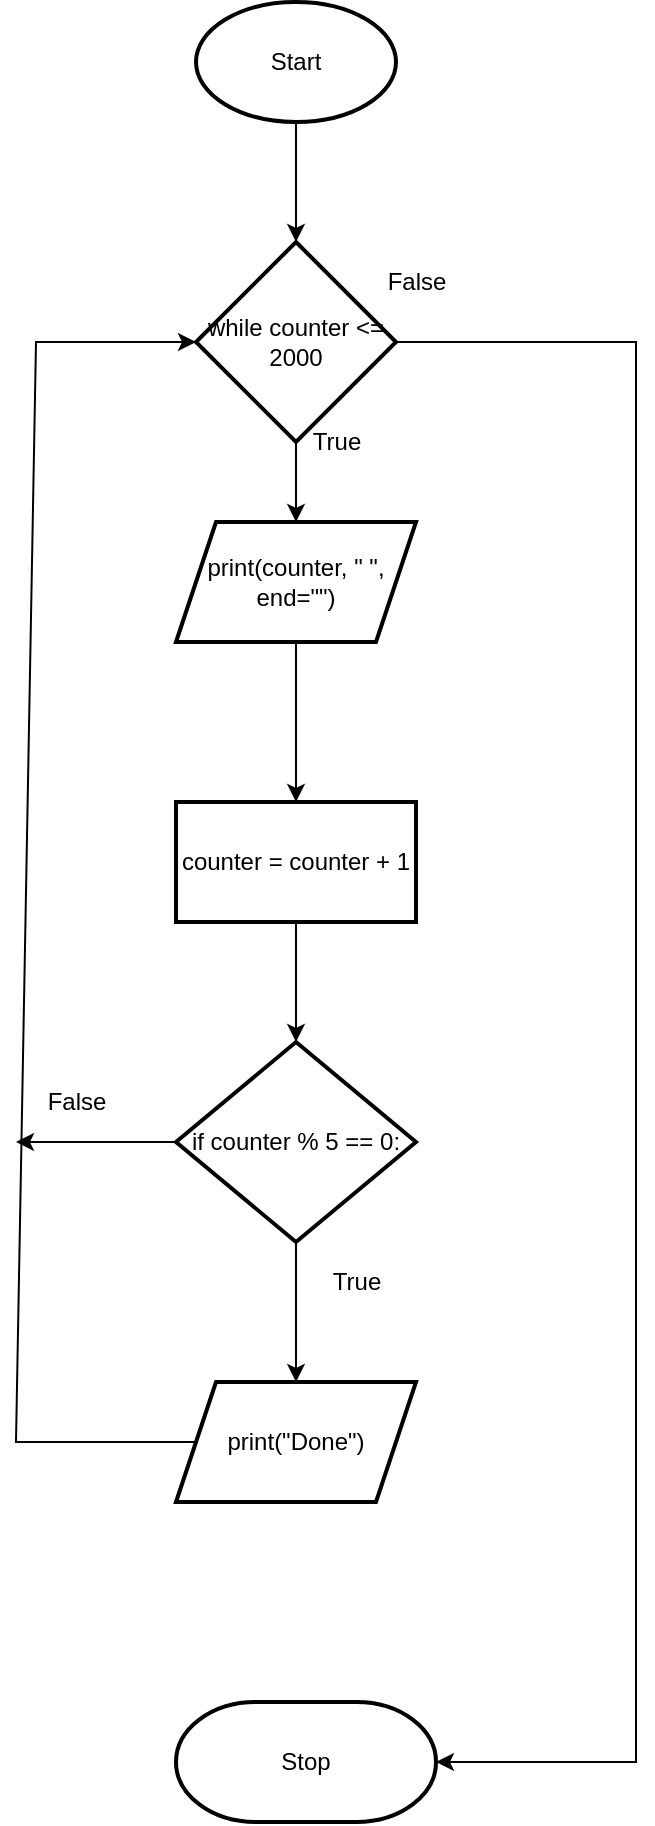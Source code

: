 <mxfile>
    <diagram id="kvk8JkGseTjVG1A1ggHk" name="Flowchart">
        <mxGraphModel dx="594" dy="561" grid="1" gridSize="10" guides="1" tooltips="1" connect="1" arrows="1" fold="1" page="1" pageScale="1" pageWidth="827" pageHeight="1169" math="0" shadow="0">
            <root>
                <mxCell id="0"/>
                <mxCell id="1" parent="0"/>
                <mxCell id="9" style="edgeStyle=none;html=1;exitX=0.5;exitY=1;exitDx=0;exitDy=0;exitPerimeter=0;entryX=0.5;entryY=0;entryDx=0;entryDy=0;" parent="1" source="2" edge="1">
                    <mxGeometry relative="1" as="geometry">
                        <mxPoint x="280" y="160" as="targetPoint"/>
                    </mxGeometry>
                </mxCell>
                <mxCell id="2" value="Start" style="strokeWidth=2;html=1;shape=mxgraph.flowchart.start_1;whiteSpace=wrap;" parent="1" vertex="1">
                    <mxGeometry x="230" y="40" width="100" height="60" as="geometry"/>
                </mxCell>
                <mxCell id="6" value="Stop" style="strokeWidth=2;html=1;shape=mxgraph.flowchart.terminator;whiteSpace=wrap;" parent="1" vertex="1">
                    <mxGeometry x="220" y="890" width="130" height="60" as="geometry"/>
                </mxCell>
                <mxCell id="17" value="" style="edgeStyle=none;html=1;" edge="1" parent="1" source="15" target="16">
                    <mxGeometry relative="1" as="geometry"/>
                </mxCell>
                <mxCell id="27" style="edgeStyle=none;html=1;entryX=1;entryY=0.5;entryDx=0;entryDy=0;entryPerimeter=0;rounded=0;" edge="1" parent="1" source="15" target="6">
                    <mxGeometry relative="1" as="geometry">
                        <mxPoint x="470" y="891" as="targetPoint"/>
                        <Array as="points">
                            <mxPoint x="450" y="210"/>
                            <mxPoint x="450" y="920"/>
                        </Array>
                    </mxGeometry>
                </mxCell>
                <mxCell id="15" value="while counter &amp;lt;= 2000" style="strokeWidth=2;html=1;shape=mxgraph.flowchart.decision;whiteSpace=wrap;" vertex="1" parent="1">
                    <mxGeometry x="230" y="160" width="100" height="100" as="geometry"/>
                </mxCell>
                <mxCell id="19" value="" style="edgeStyle=none;html=1;" edge="1" parent="1" source="16" target="18">
                    <mxGeometry relative="1" as="geometry"/>
                </mxCell>
                <mxCell id="16" value="print(counter, &quot; &quot;, end=&quot;&quot;)" style="shape=parallelogram;perimeter=parallelogramPerimeter;whiteSpace=wrap;html=1;fixedSize=1;strokeWidth=2;" vertex="1" parent="1">
                    <mxGeometry x="220" y="300" width="120" height="60" as="geometry"/>
                </mxCell>
                <mxCell id="21" value="" style="edgeStyle=none;html=1;" edge="1" parent="1" source="18" target="20">
                    <mxGeometry relative="1" as="geometry"/>
                </mxCell>
                <mxCell id="18" value="counter = counter + 1" style="whiteSpace=wrap;html=1;strokeWidth=2;" vertex="1" parent="1">
                    <mxGeometry x="220" y="440" width="120" height="60" as="geometry"/>
                </mxCell>
                <mxCell id="23" value="" style="edgeStyle=none;html=1;" edge="1" parent="1" source="20" target="22">
                    <mxGeometry relative="1" as="geometry"/>
                </mxCell>
                <mxCell id="29" style="edgeStyle=none;rounded=0;html=1;" edge="1" parent="1" source="20">
                    <mxGeometry relative="1" as="geometry">
                        <mxPoint x="140" y="610" as="targetPoint"/>
                    </mxGeometry>
                </mxCell>
                <mxCell id="20" value="if counter % 5 == 0:" style="rhombus;whiteSpace=wrap;html=1;strokeWidth=2;" vertex="1" parent="1">
                    <mxGeometry x="220" y="560" width="120" height="100" as="geometry"/>
                </mxCell>
                <mxCell id="28" style="edgeStyle=none;rounded=0;html=1;exitX=0;exitY=0.5;exitDx=0;exitDy=0;entryX=0;entryY=0.5;entryDx=0;entryDy=0;entryPerimeter=0;" edge="1" parent="1" source="22" target="15">
                    <mxGeometry relative="1" as="geometry">
                        <mxPoint x="150" y="520" as="targetPoint"/>
                        <Array as="points">
                            <mxPoint x="140" y="760"/>
                            <mxPoint x="150" y="210"/>
                        </Array>
                    </mxGeometry>
                </mxCell>
                <mxCell id="22" value="print(&quot;Done&quot;)" style="shape=parallelogram;perimeter=parallelogramPerimeter;whiteSpace=wrap;html=1;fixedSize=1;strokeWidth=2;" vertex="1" parent="1">
                    <mxGeometry x="220" y="730" width="120" height="60" as="geometry"/>
                </mxCell>
                <mxCell id="25" value="True" style="text;html=1;align=center;verticalAlign=middle;resizable=0;points=[];autosize=1;strokeColor=none;fillColor=none;" vertex="1" parent="1">
                    <mxGeometry x="290" y="670" width="40" height="20" as="geometry"/>
                </mxCell>
                <mxCell id="26" value="True" style="text;html=1;align=center;verticalAlign=middle;resizable=0;points=[];autosize=1;strokeColor=none;fillColor=none;" vertex="1" parent="1">
                    <mxGeometry x="280" y="250" width="40" height="20" as="geometry"/>
                </mxCell>
                <mxCell id="30" value="False" style="text;html=1;align=center;verticalAlign=middle;resizable=0;points=[];autosize=1;strokeColor=none;fillColor=none;" vertex="1" parent="1">
                    <mxGeometry x="145" y="580" width="50" height="20" as="geometry"/>
                </mxCell>
                <mxCell id="31" value="False" style="text;html=1;align=center;verticalAlign=middle;resizable=0;points=[];autosize=1;strokeColor=none;fillColor=none;" vertex="1" parent="1">
                    <mxGeometry x="315" y="170" width="50" height="20" as="geometry"/>
                </mxCell>
            </root>
        </mxGraphModel>
    </diagram>
</mxfile>